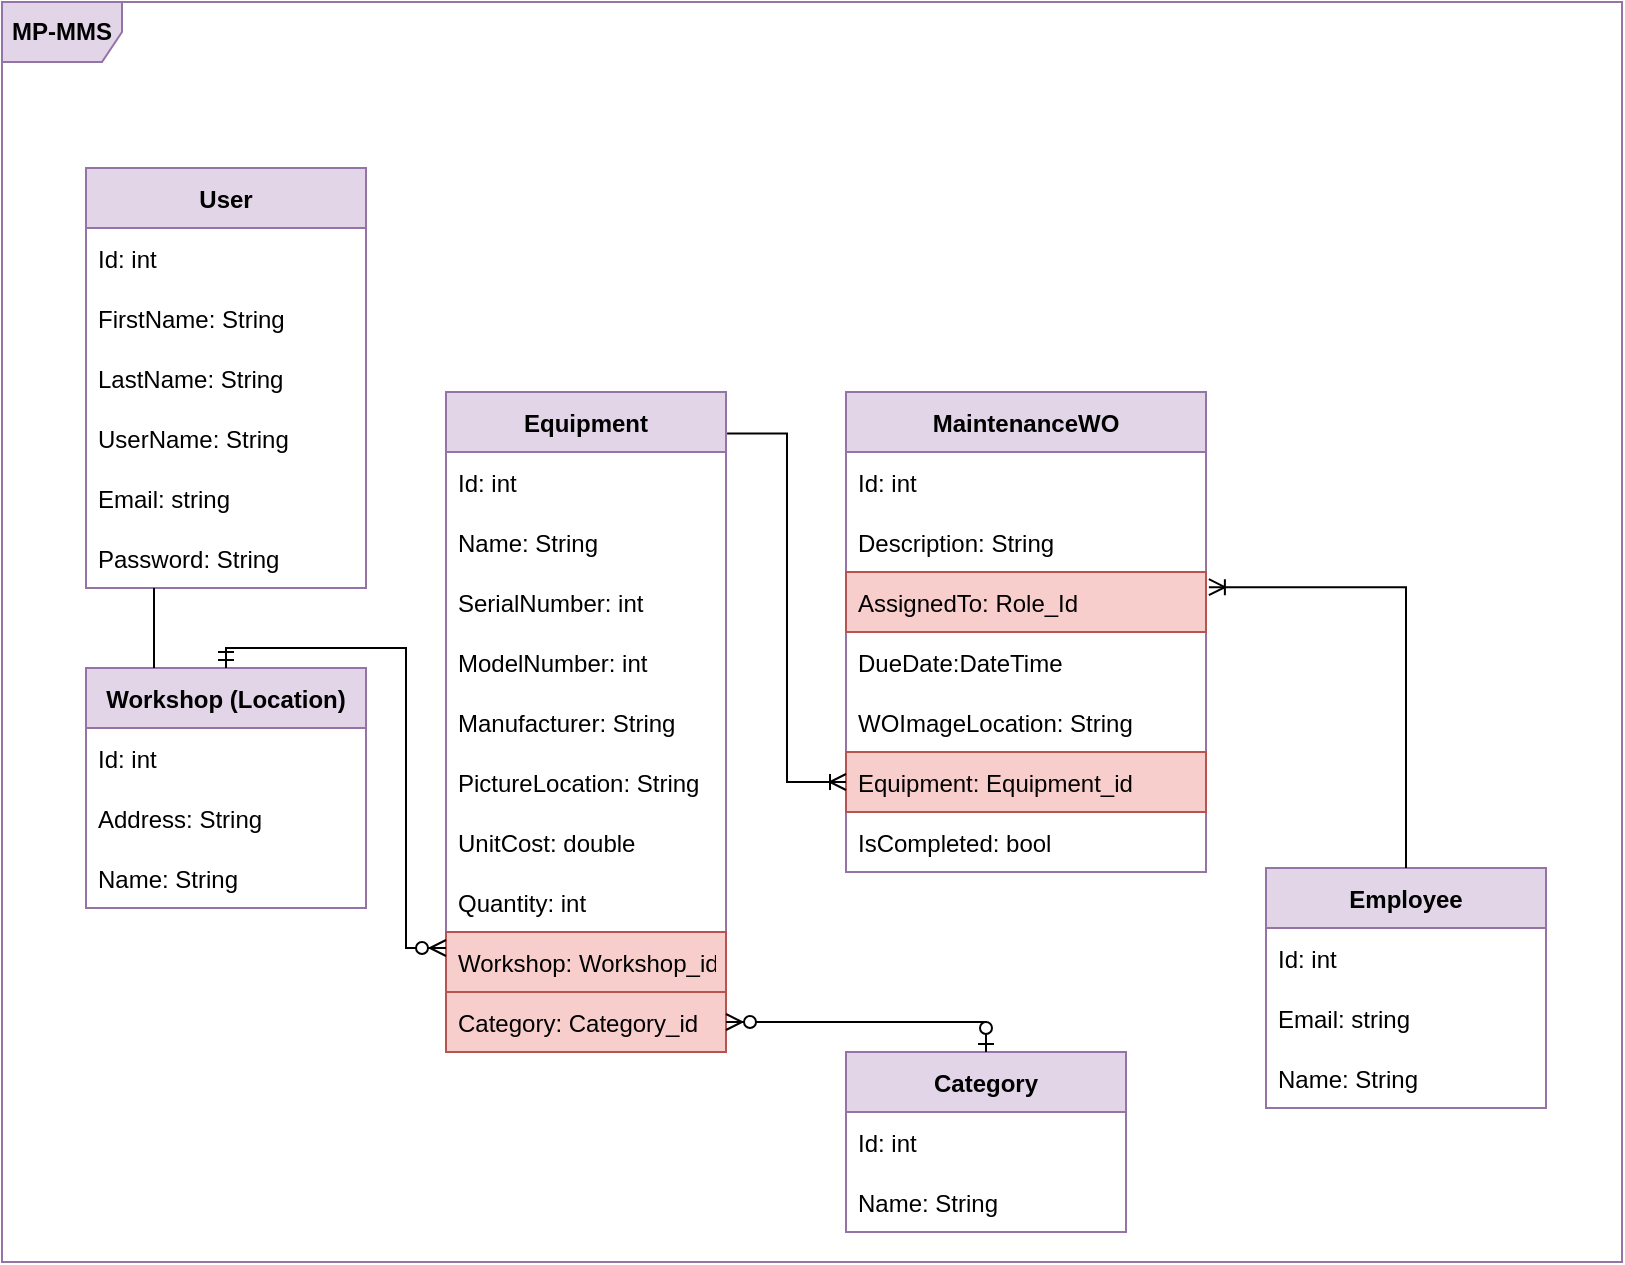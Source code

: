 <mxfile version="20.2.0" type="github">
  <diagram id="yRXtWs0Ti5CR3rBdvTmx" name="Page-1">
    <mxGraphModel dx="1221" dy="692" grid="1" gridSize="10" guides="1" tooltips="1" connect="1" arrows="1" fold="1" page="1" pageScale="1" pageWidth="827" pageHeight="1169" math="0" shadow="0">
      <root>
        <mxCell id="0" />
        <mxCell id="1" parent="0" />
        <mxCell id="DTcMBHFo8Ep9_7jtX4kn-10" value="&lt;b&gt;MP-MMS&lt;/b&gt;" style="shape=umlFrame;whiteSpace=wrap;html=1;rounded=0;glass=0;fillColor=#e1d5e7;strokeColor=#9673a6;" parent="1" vertex="1">
          <mxGeometry x="8" y="7" width="810" height="630" as="geometry" />
        </mxCell>
        <mxCell id="DTcMBHFo8Ep9_7jtX4kn-1" value="User" style="swimlane;fontStyle=1;childLayout=stackLayout;horizontal=1;startSize=30;horizontalStack=0;resizeParent=1;resizeParentMax=0;resizeLast=0;collapsible=1;marginBottom=0;swimlaneLine=1;glass=0;fillColor=#e1d5e7;strokeColor=#9673a6;" parent="1" vertex="1">
          <mxGeometry x="50" y="90" width="140" height="210" as="geometry" />
        </mxCell>
        <mxCell id="DTcMBHFo8Ep9_7jtX4kn-2" value="Id: int" style="text;strokeColor=none;fillColor=none;align=left;verticalAlign=middle;spacingLeft=4;spacingRight=4;overflow=hidden;points=[[0,0.5],[1,0.5]];portConstraint=eastwest;rotatable=0;" parent="DTcMBHFo8Ep9_7jtX4kn-1" vertex="1">
          <mxGeometry y="30" width="140" height="30" as="geometry" />
        </mxCell>
        <mxCell id="DTcMBHFo8Ep9_7jtX4kn-8" value="FirstName: String" style="text;strokeColor=none;fillColor=none;align=left;verticalAlign=middle;spacingLeft=4;spacingRight=4;overflow=hidden;points=[[0,0.5],[1,0.5]];portConstraint=eastwest;rotatable=0;" parent="DTcMBHFo8Ep9_7jtX4kn-1" vertex="1">
          <mxGeometry y="60" width="140" height="30" as="geometry" />
        </mxCell>
        <mxCell id="DTcMBHFo8Ep9_7jtX4kn-57" value="LastName: String" style="text;strokeColor=none;fillColor=none;align=left;verticalAlign=middle;spacingLeft=4;spacingRight=4;overflow=hidden;points=[[0,0.5],[1,0.5]];portConstraint=eastwest;rotatable=0;" parent="DTcMBHFo8Ep9_7jtX4kn-1" vertex="1">
          <mxGeometry y="90" width="140" height="30" as="geometry" />
        </mxCell>
        <mxCell id="DTcMBHFo8Ep9_7jtX4kn-4" value="UserName: String" style="text;strokeColor=none;fillColor=none;align=left;verticalAlign=middle;spacingLeft=4;spacingRight=4;overflow=hidden;points=[[0,0.5],[1,0.5]];portConstraint=eastwest;rotatable=0;rounded=0;" parent="DTcMBHFo8Ep9_7jtX4kn-1" vertex="1">
          <mxGeometry y="120" width="140" height="30" as="geometry" />
        </mxCell>
        <mxCell id="DTcMBHFo8Ep9_7jtX4kn-3" value="Email: string    " style="text;strokeColor=none;fillColor=none;align=left;verticalAlign=middle;spacingLeft=4;spacingRight=4;overflow=hidden;points=[[0,0.5],[1,0.5]];portConstraint=eastwest;rotatable=0;" parent="DTcMBHFo8Ep9_7jtX4kn-1" vertex="1">
          <mxGeometry y="150" width="140" height="30" as="geometry" />
        </mxCell>
        <mxCell id="DTcMBHFo8Ep9_7jtX4kn-58" value="Password: String" style="text;strokeColor=none;fillColor=none;align=left;verticalAlign=middle;spacingLeft=4;spacingRight=4;overflow=hidden;points=[[0,0.5],[1,0.5]];portConstraint=eastwest;rotatable=0;" parent="DTcMBHFo8Ep9_7jtX4kn-1" vertex="1">
          <mxGeometry y="180" width="140" height="30" as="geometry" />
        </mxCell>
        <mxCell id="DTcMBHFo8Ep9_7jtX4kn-11" value="Equipment" style="swimlane;fontStyle=1;childLayout=stackLayout;horizontal=1;startSize=30;horizontalStack=0;resizeParent=1;resizeParentMax=0;resizeLast=0;collapsible=1;marginBottom=0;rounded=0;glass=0;fillColor=#e1d5e7;strokeColor=#9673a6;" parent="1" vertex="1">
          <mxGeometry x="230" y="202" width="140" height="330" as="geometry" />
        </mxCell>
        <mxCell id="DTcMBHFo8Ep9_7jtX4kn-12" value="Id: int" style="text;strokeColor=none;fillColor=none;align=left;verticalAlign=middle;spacingLeft=4;spacingRight=4;overflow=hidden;points=[[0,0.5],[1,0.5]];portConstraint=eastwest;rotatable=0;rounded=0;glass=0;" parent="DTcMBHFo8Ep9_7jtX4kn-11" vertex="1">
          <mxGeometry y="30" width="140" height="30" as="geometry" />
        </mxCell>
        <mxCell id="DTcMBHFo8Ep9_7jtX4kn-13" value="Name: String" style="text;strokeColor=none;fillColor=none;align=left;verticalAlign=middle;spacingLeft=4;spacingRight=4;overflow=hidden;points=[[0,0.5],[1,0.5]];portConstraint=eastwest;rotatable=0;rounded=0;glass=0;" parent="DTcMBHFo8Ep9_7jtX4kn-11" vertex="1">
          <mxGeometry y="60" width="140" height="30" as="geometry" />
        </mxCell>
        <mxCell id="DTcMBHFo8Ep9_7jtX4kn-15" value="SerialNumber: int" style="text;strokeColor=none;fillColor=none;align=left;verticalAlign=middle;spacingLeft=4;spacingRight=4;overflow=hidden;points=[[0,0.5],[1,0.5]];portConstraint=eastwest;rotatable=0;rounded=0;glass=0;" parent="DTcMBHFo8Ep9_7jtX4kn-11" vertex="1">
          <mxGeometry y="90" width="140" height="30" as="geometry" />
        </mxCell>
        <mxCell id="FOSHesyxa6RLt1NHiVqE-6" value="ModelNumber: int" style="text;strokeColor=none;fillColor=none;align=left;verticalAlign=middle;spacingLeft=4;spacingRight=4;overflow=hidden;points=[[0,0.5],[1,0.5]];portConstraint=eastwest;rotatable=0;rounded=0;glass=0;" parent="DTcMBHFo8Ep9_7jtX4kn-11" vertex="1">
          <mxGeometry y="120" width="140" height="30" as="geometry" />
        </mxCell>
        <mxCell id="DTcMBHFo8Ep9_7jtX4kn-16" value="Manufacturer: String" style="text;strokeColor=none;fillColor=none;align=left;verticalAlign=middle;spacingLeft=4;spacingRight=4;overflow=hidden;points=[[0,0.5],[1,0.5]];portConstraint=eastwest;rotatable=0;rounded=0;glass=0;" parent="DTcMBHFo8Ep9_7jtX4kn-11" vertex="1">
          <mxGeometry y="150" width="140" height="30" as="geometry" />
        </mxCell>
        <mxCell id="DTcMBHFo8Ep9_7jtX4kn-17" value="PictureLocation: String " style="text;strokeColor=none;fillColor=none;align=left;verticalAlign=middle;spacingLeft=4;spacingRight=4;overflow=hidden;points=[[0,0.5],[1,0.5]];portConstraint=eastwest;rotatable=0;rounded=0;glass=0;" parent="DTcMBHFo8Ep9_7jtX4kn-11" vertex="1">
          <mxGeometry y="180" width="140" height="30" as="geometry" />
        </mxCell>
        <mxCell id="DTcMBHFo8Ep9_7jtX4kn-18" value="UnitCost: double" style="text;strokeColor=none;fillColor=none;align=left;verticalAlign=middle;spacingLeft=4;spacingRight=4;overflow=hidden;points=[[0,0.5],[1,0.5]];portConstraint=eastwest;rotatable=0;rounded=0;glass=0;" parent="DTcMBHFo8Ep9_7jtX4kn-11" vertex="1">
          <mxGeometry y="210" width="140" height="30" as="geometry" />
        </mxCell>
        <mxCell id="DTcMBHFo8Ep9_7jtX4kn-19" value="Quantity: int" style="text;strokeColor=none;fillColor=none;align=left;verticalAlign=middle;spacingLeft=4;spacingRight=4;overflow=hidden;points=[[0,0.5],[1,0.5]];portConstraint=eastwest;rotatable=0;rounded=0;glass=0;" parent="DTcMBHFo8Ep9_7jtX4kn-11" vertex="1">
          <mxGeometry y="240" width="140" height="30" as="geometry" />
        </mxCell>
        <mxCell id="DTcMBHFo8Ep9_7jtX4kn-48" value="Workshop: Workshop_id" style="text;strokeColor=#b85450;fillColor=#f8cecc;align=left;verticalAlign=middle;spacingLeft=4;spacingRight=4;overflow=hidden;points=[[0,0.5],[1,0.5]];portConstraint=eastwest;rotatable=0;rounded=0;glass=0;" parent="DTcMBHFo8Ep9_7jtX4kn-11" vertex="1">
          <mxGeometry y="270" width="140" height="30" as="geometry" />
        </mxCell>
        <mxCell id="ilMQ8ZnPBvkyLp46hYwI-5" value="Category: Category_id" style="text;strokeColor=#b85450;fillColor=#f8cecc;align=left;verticalAlign=middle;spacingLeft=4;spacingRight=4;overflow=hidden;points=[[0,0.5],[1,0.5]];portConstraint=eastwest;rotatable=0;rounded=0;glass=0;" vertex="1" parent="DTcMBHFo8Ep9_7jtX4kn-11">
          <mxGeometry y="300" width="140" height="30" as="geometry" />
        </mxCell>
        <mxCell id="DTcMBHFo8Ep9_7jtX4kn-20" value="Workshop (Location)" style="swimlane;fontStyle=1;childLayout=stackLayout;horizontal=1;startSize=30;horizontalStack=0;resizeParent=1;resizeParentMax=0;resizeLast=0;collapsible=1;marginBottom=0;rounded=0;glass=0;fillColor=#e1d5e7;strokeColor=#9673a6;" parent="1" vertex="1">
          <mxGeometry x="50" y="340" width="140" height="120" as="geometry" />
        </mxCell>
        <mxCell id="DTcMBHFo8Ep9_7jtX4kn-21" value="Id: int" style="text;strokeColor=none;fillColor=none;align=left;verticalAlign=middle;spacingLeft=4;spacingRight=4;overflow=hidden;points=[[0,0.5],[1,0.5]];portConstraint=eastwest;rotatable=0;rounded=0;glass=0;" parent="DTcMBHFo8Ep9_7jtX4kn-20" vertex="1">
          <mxGeometry y="30" width="140" height="30" as="geometry" />
        </mxCell>
        <mxCell id="DTcMBHFo8Ep9_7jtX4kn-23" value="Address: String" style="text;strokeColor=none;fillColor=none;align=left;verticalAlign=middle;spacingLeft=4;spacingRight=4;overflow=hidden;points=[[0,0.5],[1,0.5]];portConstraint=eastwest;rotatable=0;rounded=0;glass=0;" parent="DTcMBHFo8Ep9_7jtX4kn-20" vertex="1">
          <mxGeometry y="60" width="140" height="30" as="geometry" />
        </mxCell>
        <mxCell id="DTcMBHFo8Ep9_7jtX4kn-47" value="Name: String" style="text;strokeColor=none;fillColor=none;align=left;verticalAlign=middle;spacingLeft=4;spacingRight=4;overflow=hidden;points=[[0,0.5],[1,0.5]];portConstraint=eastwest;rotatable=0;rounded=0;glass=0;" parent="DTcMBHFo8Ep9_7jtX4kn-20" vertex="1">
          <mxGeometry y="90" width="140" height="30" as="geometry" />
        </mxCell>
        <mxCell id="DTcMBHFo8Ep9_7jtX4kn-28" value="MaintenanceWO" style="swimlane;fontStyle=1;childLayout=stackLayout;horizontal=1;startSize=30;horizontalStack=0;resizeParent=1;resizeParentMax=0;resizeLast=0;collapsible=1;marginBottom=0;rounded=0;glass=0;fillColor=#e1d5e7;strokeColor=#9673a6;" parent="1" vertex="1">
          <mxGeometry x="430" y="202" width="180" height="240" as="geometry">
            <mxRectangle x="480" y="190" width="70" height="30" as="alternateBounds" />
          </mxGeometry>
        </mxCell>
        <mxCell id="DTcMBHFo8Ep9_7jtX4kn-29" value="Id: int" style="text;strokeColor=none;fillColor=none;align=left;verticalAlign=middle;spacingLeft=4;spacingRight=4;overflow=hidden;points=[[0,0.5],[1,0.5]];portConstraint=eastwest;rotatable=0;rounded=0;glass=0;" parent="DTcMBHFo8Ep9_7jtX4kn-28" vertex="1">
          <mxGeometry y="30" width="180" height="30" as="geometry" />
        </mxCell>
        <mxCell id="DTcMBHFo8Ep9_7jtX4kn-30" value="Description: String" style="text;strokeColor=none;fillColor=none;align=left;verticalAlign=middle;spacingLeft=4;spacingRight=4;overflow=hidden;points=[[0,0.5],[1,0.5]];portConstraint=eastwest;rotatable=0;rounded=0;glass=0;" parent="DTcMBHFo8Ep9_7jtX4kn-28" vertex="1">
          <mxGeometry y="60" width="180" height="30" as="geometry" />
        </mxCell>
        <mxCell id="DTcMBHFo8Ep9_7jtX4kn-32" value="AssignedTo: Role_Id" style="text;strokeColor=#b85450;fillColor=#f8cecc;align=left;verticalAlign=middle;spacingLeft=4;spacingRight=4;overflow=hidden;points=[[0,0.5],[1,0.5]];portConstraint=eastwest;rotatable=0;rounded=0;glass=0;" parent="DTcMBHFo8Ep9_7jtX4kn-28" vertex="1">
          <mxGeometry y="90" width="180" height="30" as="geometry" />
        </mxCell>
        <mxCell id="FOSHesyxa6RLt1NHiVqE-1" value="DueDate:DateTime" style="text;align=left;verticalAlign=middle;spacingLeft=4;spacingRight=4;overflow=hidden;points=[[0,0.5],[1,0.5]];portConstraint=eastwest;rotatable=0;rounded=0;glass=0;" parent="DTcMBHFo8Ep9_7jtX4kn-28" vertex="1">
          <mxGeometry y="120" width="180" height="30" as="geometry" />
        </mxCell>
        <mxCell id="DTcMBHFo8Ep9_7jtX4kn-35" value="WOImageLocation: String" style="text;strokeColor=none;fillColor=none;align=left;verticalAlign=middle;spacingLeft=4;spacingRight=4;overflow=hidden;points=[[0,0.5],[1,0.5]];portConstraint=eastwest;rotatable=0;rounded=0;glass=0;" parent="DTcMBHFo8Ep9_7jtX4kn-28" vertex="1">
          <mxGeometry y="150" width="180" height="30" as="geometry" />
        </mxCell>
        <mxCell id="DTcMBHFo8Ep9_7jtX4kn-34" value="Equipment: Equipment_id" style="text;strokeColor=#b85450;fillColor=#f8cecc;align=left;verticalAlign=middle;spacingLeft=4;spacingRight=4;overflow=hidden;points=[[0,0.5],[1,0.5]];portConstraint=eastwest;rotatable=0;rounded=0;glass=0;" parent="DTcMBHFo8Ep9_7jtX4kn-28" vertex="1">
          <mxGeometry y="180" width="180" height="30" as="geometry" />
        </mxCell>
        <mxCell id="FOSHesyxa6RLt1NHiVqE-2" value="IsCompleted: bool" style="text;align=left;verticalAlign=middle;spacingLeft=4;spacingRight=4;overflow=hidden;points=[[0,0.5],[1,0.5]];portConstraint=eastwest;rotatable=0;rounded=0;glass=0;" parent="DTcMBHFo8Ep9_7jtX4kn-28" vertex="1">
          <mxGeometry y="210" width="180" height="30" as="geometry" />
        </mxCell>
        <mxCell id="DTcMBHFo8Ep9_7jtX4kn-36" value="Employee" style="swimlane;fontStyle=1;childLayout=stackLayout;horizontal=1;startSize=30;horizontalStack=0;resizeParent=1;resizeParentMax=0;resizeLast=0;collapsible=1;marginBottom=0;swimlaneLine=1;glass=0;fillColor=#e1d5e7;strokeColor=#9673a6;" parent="1" vertex="1">
          <mxGeometry x="640" y="440" width="140" height="120" as="geometry" />
        </mxCell>
        <mxCell id="DTcMBHFo8Ep9_7jtX4kn-37" value="Id: int" style="text;strokeColor=none;fillColor=none;align=left;verticalAlign=middle;spacingLeft=4;spacingRight=4;overflow=hidden;points=[[0,0.5],[1,0.5]];portConstraint=eastwest;rotatable=0;" parent="DTcMBHFo8Ep9_7jtX4kn-36" vertex="1">
          <mxGeometry y="30" width="140" height="30" as="geometry" />
        </mxCell>
        <mxCell id="DTcMBHFo8Ep9_7jtX4kn-38" value="Email: string    " style="text;strokeColor=none;fillColor=none;align=left;verticalAlign=middle;spacingLeft=4;spacingRight=4;overflow=hidden;points=[[0,0.5],[1,0.5]];portConstraint=eastwest;rotatable=0;" parent="DTcMBHFo8Ep9_7jtX4kn-36" vertex="1">
          <mxGeometry y="60" width="140" height="30" as="geometry" />
        </mxCell>
        <mxCell id="DTcMBHFo8Ep9_7jtX4kn-39" value="Name: String" style="text;strokeColor=none;fillColor=none;align=left;verticalAlign=middle;spacingLeft=4;spacingRight=4;overflow=hidden;points=[[0,0.5],[1,0.5]];portConstraint=eastwest;rotatable=0;rounded=0;" parent="DTcMBHFo8Ep9_7jtX4kn-36" vertex="1">
          <mxGeometry y="90" width="140" height="30" as="geometry" />
        </mxCell>
        <mxCell id="DTcMBHFo8Ep9_7jtX4kn-46" value="" style="fontSize=12;html=1;endArrow=ERoneToMany;rounded=0;entryX=1.008;entryY=0.253;entryDx=0;entryDy=0;entryPerimeter=0;exitX=0.5;exitY=0;exitDx=0;exitDy=0;edgeStyle=orthogonalEdgeStyle;" parent="1" source="DTcMBHFo8Ep9_7jtX4kn-36" target="DTcMBHFo8Ep9_7jtX4kn-32" edge="1">
          <mxGeometry width="100" height="100" relative="1" as="geometry">
            <mxPoint x="720" y="450" as="sourcePoint" />
            <mxPoint x="570" y="420" as="targetPoint" />
            <Array as="points">
              <mxPoint x="710" y="300" />
            </Array>
          </mxGeometry>
        </mxCell>
        <mxCell id="DTcMBHFo8Ep9_7jtX4kn-51" value="" style="endArrow=none;html=1;rounded=0;" parent="1" edge="1">
          <mxGeometry relative="1" as="geometry">
            <mxPoint x="84" y="340" as="sourcePoint" />
            <mxPoint x="84" y="300" as="targetPoint" />
          </mxGeometry>
        </mxCell>
        <mxCell id="DTcMBHFo8Ep9_7jtX4kn-53" value="" style="fontSize=12;html=1;endArrow=ERoneToMany;rounded=0;entryX=0;entryY=0.5;entryDx=0;entryDy=0;edgeStyle=elbowEdgeStyle;exitX=1.004;exitY=0.063;exitDx=0;exitDy=0;exitPerimeter=0;" parent="1" source="DTcMBHFo8Ep9_7jtX4kn-11" target="DTcMBHFo8Ep9_7jtX4kn-34" edge="1">
          <mxGeometry width="100" height="100" relative="1" as="geometry">
            <mxPoint x="360" y="470" as="sourcePoint" />
            <mxPoint x="460" y="370" as="targetPoint" />
          </mxGeometry>
        </mxCell>
        <mxCell id="DTcMBHFo8Ep9_7jtX4kn-54" value="" style="edgeStyle=orthogonalEdgeStyle;fontSize=12;html=1;endArrow=ERzeroToMany;startArrow=ERmandOne;rounded=0;exitX=0.5;exitY=0;exitDx=0;exitDy=0;" parent="1" source="DTcMBHFo8Ep9_7jtX4kn-20" edge="1">
          <mxGeometry width="100" height="100" relative="1" as="geometry">
            <mxPoint x="220" y="290" as="sourcePoint" />
            <mxPoint x="230" y="480" as="targetPoint" />
            <Array as="points">
              <mxPoint x="120" y="330" />
              <mxPoint x="210" y="330" />
              <mxPoint x="210" y="480" />
            </Array>
          </mxGeometry>
        </mxCell>
        <mxCell id="ilMQ8ZnPBvkyLp46hYwI-1" value="Category" style="swimlane;fontStyle=1;childLayout=stackLayout;horizontal=1;startSize=30;horizontalStack=0;resizeParent=1;resizeParentMax=0;resizeLast=0;collapsible=1;marginBottom=0;rounded=0;glass=0;fillColor=#e1d5e7;strokeColor=#9673a6;" vertex="1" parent="1">
          <mxGeometry x="430" y="532" width="140" height="90" as="geometry" />
        </mxCell>
        <mxCell id="ilMQ8ZnPBvkyLp46hYwI-2" value="Id: int" style="text;strokeColor=none;fillColor=none;align=left;verticalAlign=middle;spacingLeft=4;spacingRight=4;overflow=hidden;points=[[0,0.5],[1,0.5]];portConstraint=eastwest;rotatable=0;rounded=0;glass=0;" vertex="1" parent="ilMQ8ZnPBvkyLp46hYwI-1">
          <mxGeometry y="30" width="140" height="30" as="geometry" />
        </mxCell>
        <mxCell id="ilMQ8ZnPBvkyLp46hYwI-4" value="Name: String" style="text;strokeColor=none;fillColor=none;align=left;verticalAlign=middle;spacingLeft=4;spacingRight=4;overflow=hidden;points=[[0,0.5],[1,0.5]];portConstraint=eastwest;rotatable=0;rounded=0;glass=0;" vertex="1" parent="ilMQ8ZnPBvkyLp46hYwI-1">
          <mxGeometry y="60" width="140" height="30" as="geometry" />
        </mxCell>
        <mxCell id="ilMQ8ZnPBvkyLp46hYwI-7" value="" style="edgeStyle=orthogonalEdgeStyle;fontSize=12;html=1;endArrow=ERzeroToMany;startArrow=ERzeroToOne;rounded=0;exitX=0.5;exitY=0;exitDx=0;exitDy=0;entryX=1;entryY=0.5;entryDx=0;entryDy=0;" edge="1" parent="1" source="ilMQ8ZnPBvkyLp46hYwI-1" target="ilMQ8ZnPBvkyLp46hYwI-5">
          <mxGeometry width="100" height="100" relative="1" as="geometry">
            <mxPoint x="230" y="660" as="sourcePoint" />
            <mxPoint x="330" y="560" as="targetPoint" />
          </mxGeometry>
        </mxCell>
      </root>
    </mxGraphModel>
  </diagram>
</mxfile>
